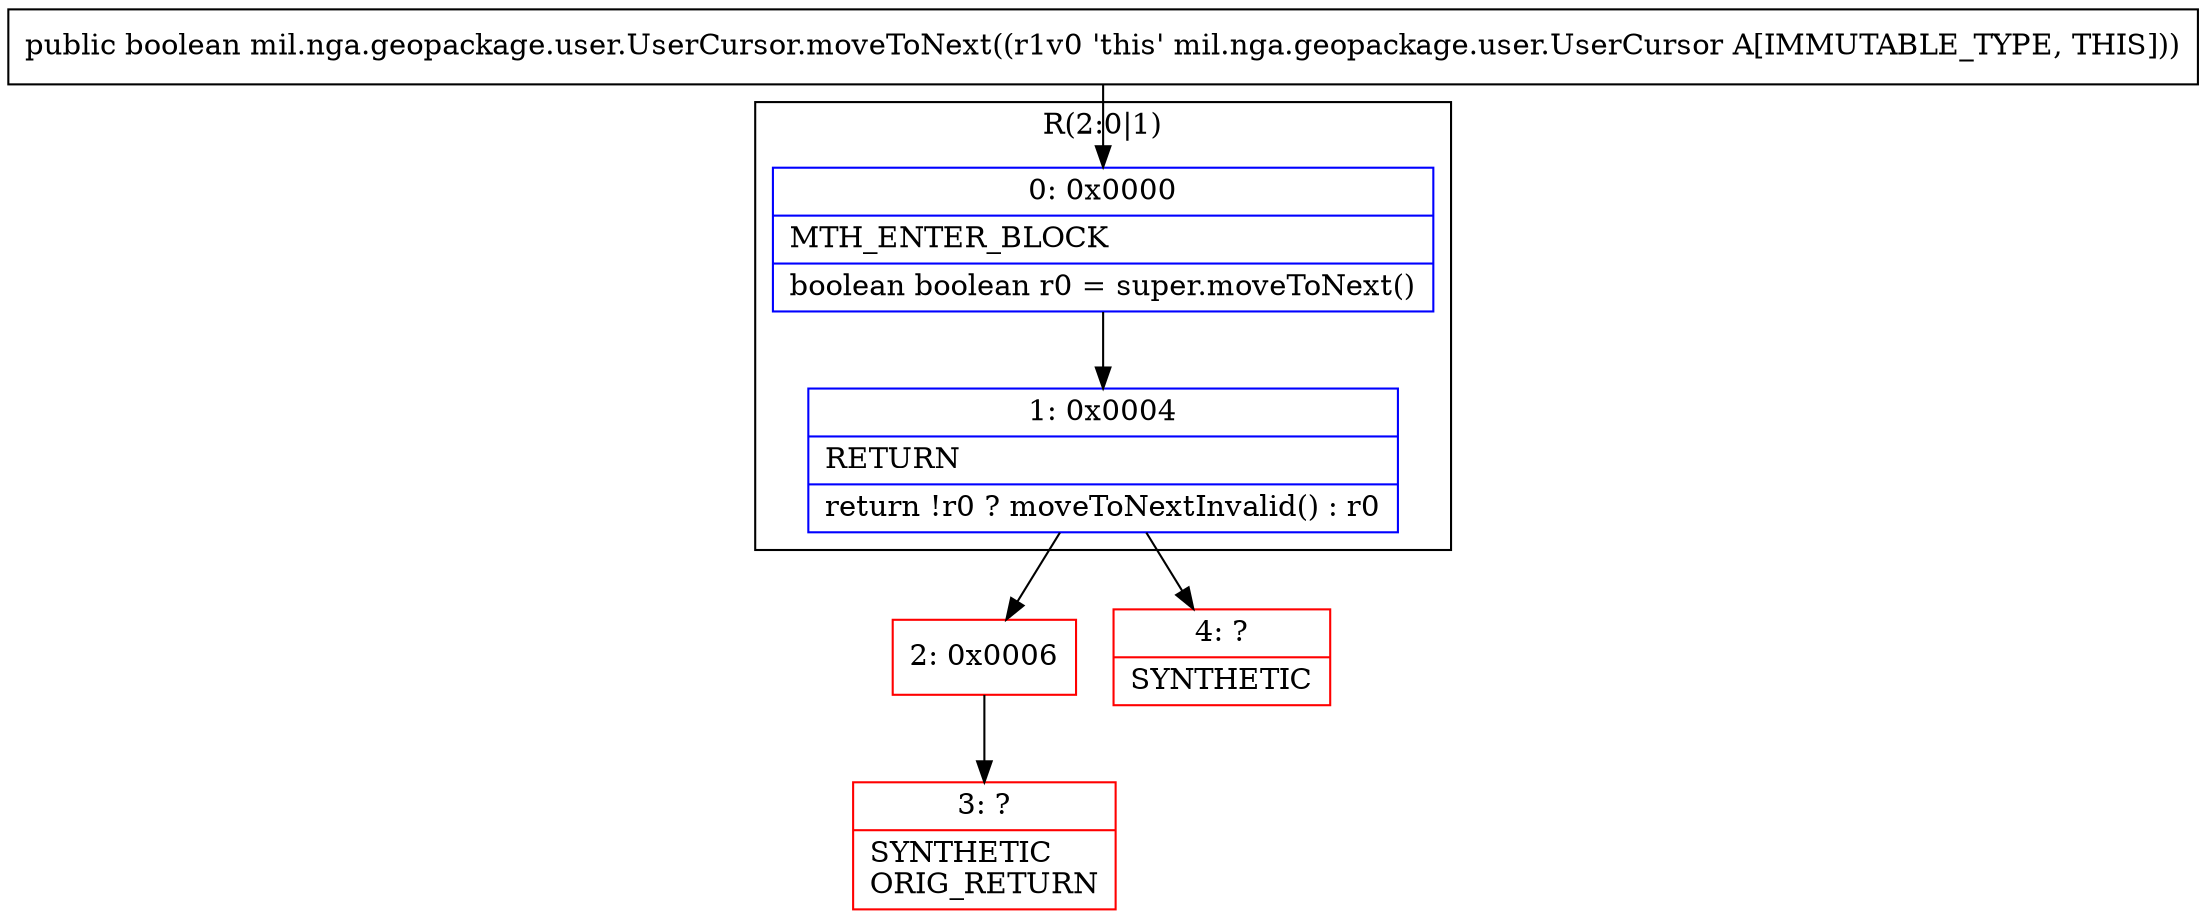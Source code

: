digraph "CFG formil.nga.geopackage.user.UserCursor.moveToNext()Z" {
subgraph cluster_Region_893042373 {
label = "R(2:0|1)";
node [shape=record,color=blue];
Node_0 [shape=record,label="{0\:\ 0x0000|MTH_ENTER_BLOCK\l|boolean boolean r0 = super.moveToNext()\l}"];
Node_1 [shape=record,label="{1\:\ 0x0004|RETURN\l|return !r0 ? moveToNextInvalid() : r0\l}"];
}
Node_2 [shape=record,color=red,label="{2\:\ 0x0006}"];
Node_3 [shape=record,color=red,label="{3\:\ ?|SYNTHETIC\lORIG_RETURN\l}"];
Node_4 [shape=record,color=red,label="{4\:\ ?|SYNTHETIC\l}"];
MethodNode[shape=record,label="{public boolean mil.nga.geopackage.user.UserCursor.moveToNext((r1v0 'this' mil.nga.geopackage.user.UserCursor A[IMMUTABLE_TYPE, THIS])) }"];
MethodNode -> Node_0;
Node_0 -> Node_1;
Node_1 -> Node_2;
Node_1 -> Node_4;
Node_2 -> Node_3;
}

